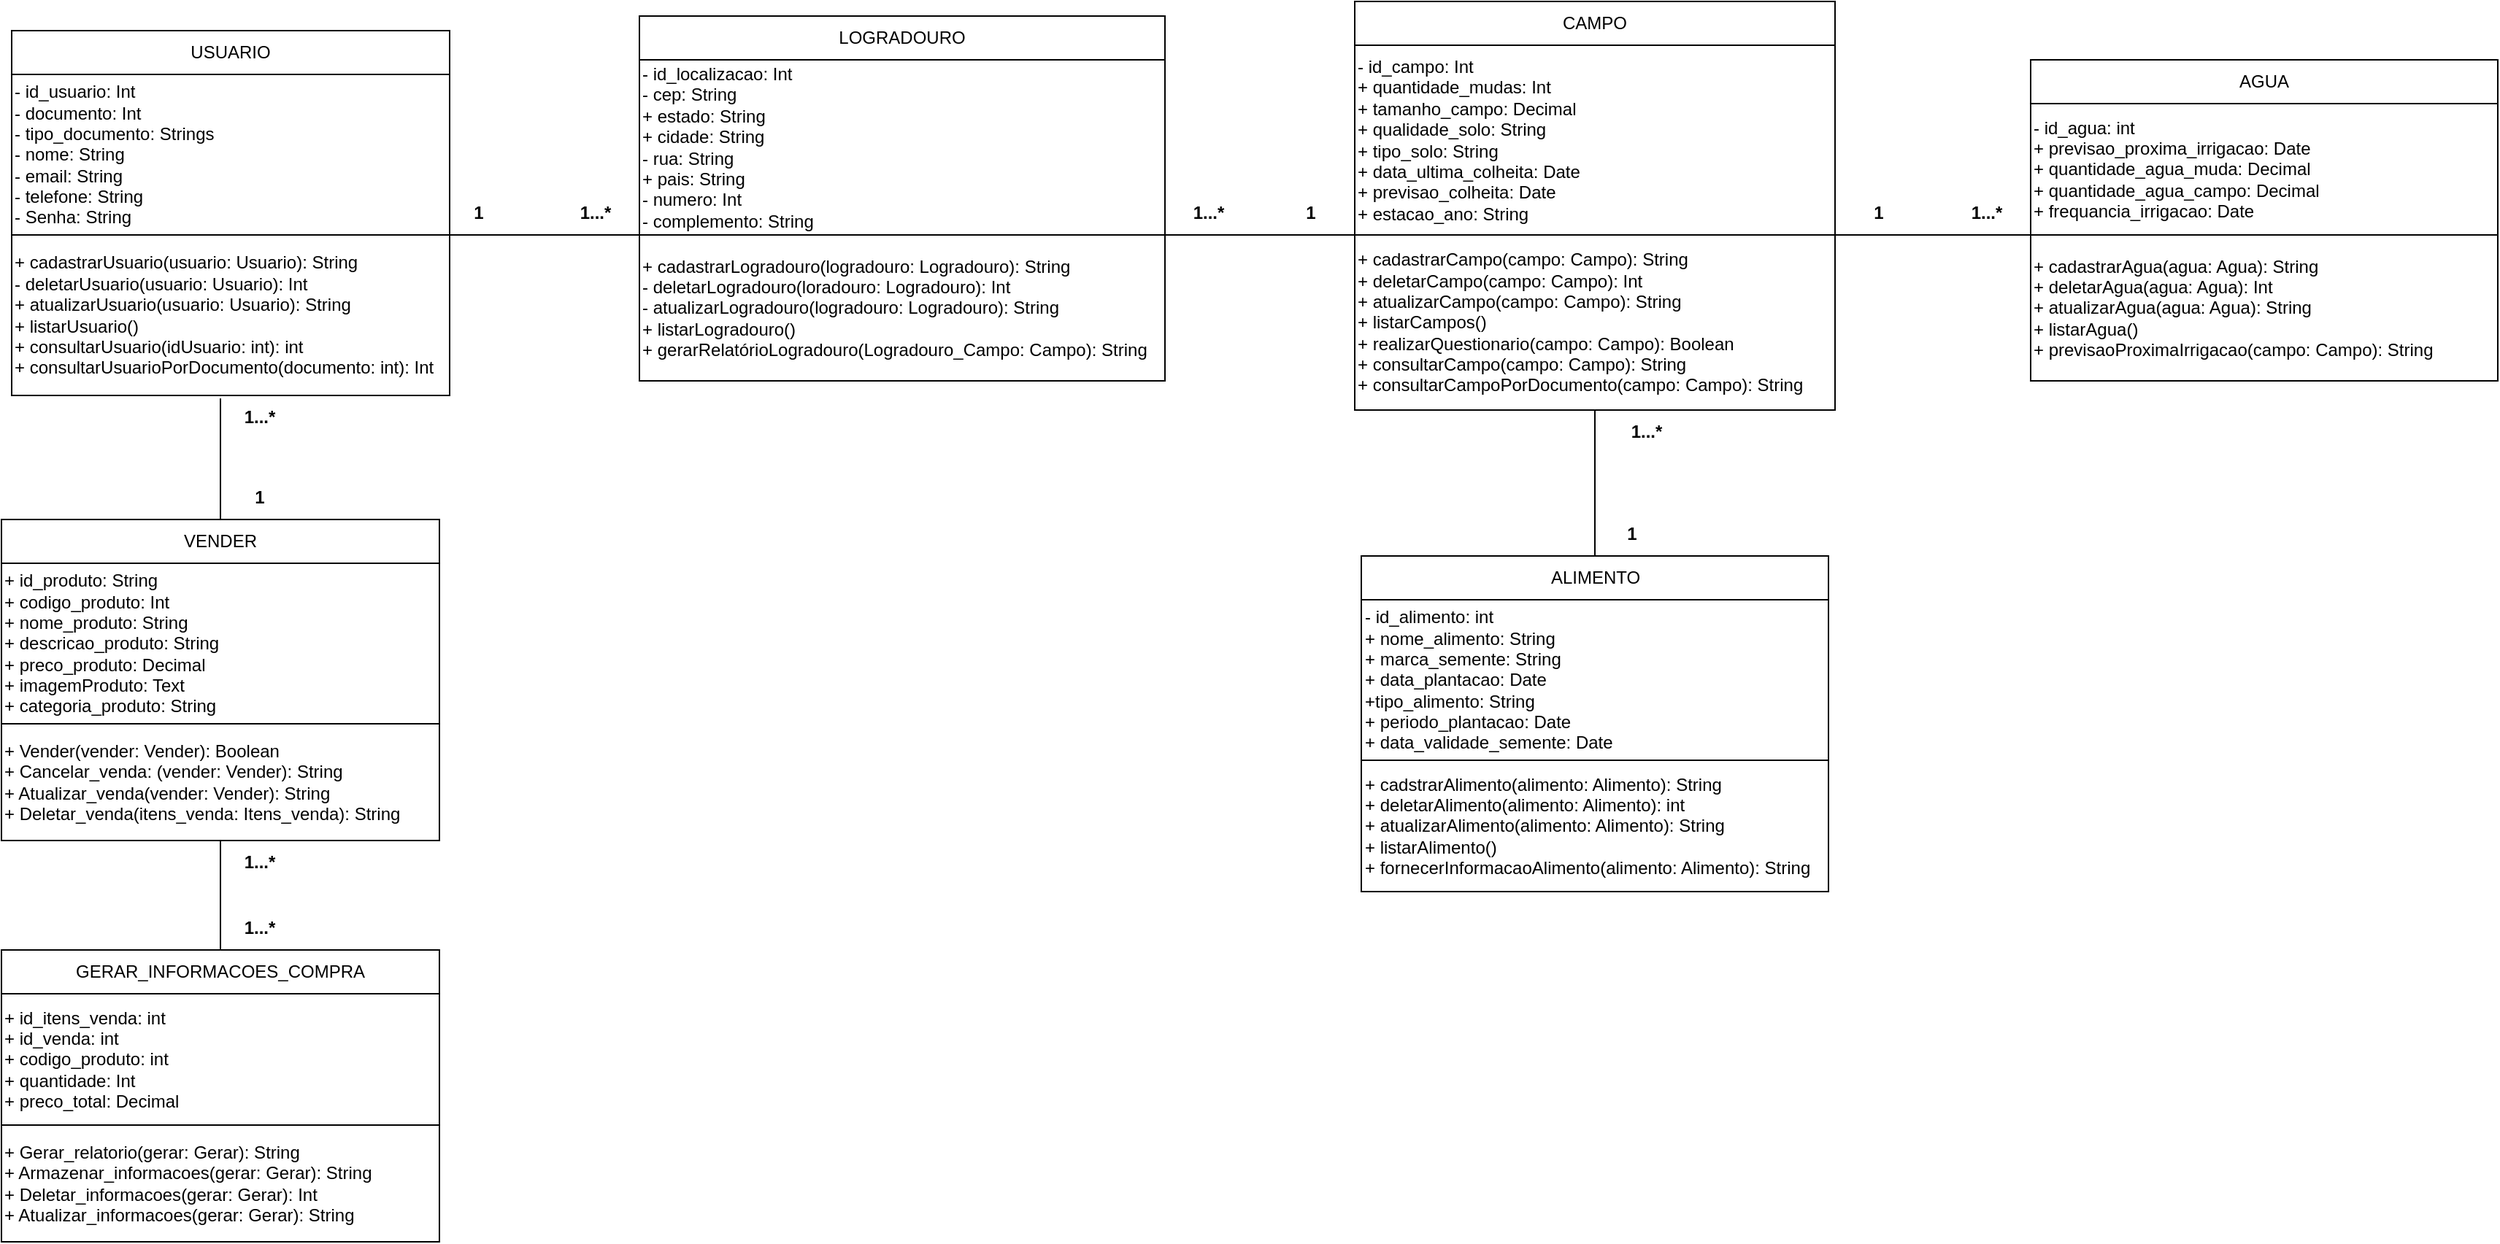 <mxfile version="24.8.2">
  <diagram name="Página-1" id="ytihJ-0XNnwM5QsC00rT">
    <mxGraphModel dx="2580" dy="1114" grid="1" gridSize="10" guides="1" tooltips="1" connect="1" arrows="1" fold="1" page="1" pageScale="1" pageWidth="827" pageHeight="1169" math="0" shadow="0">
      <root>
        <mxCell id="0" />
        <mxCell id="1" parent="0" />
        <mxCell id="_89sPNCxz9gJoZE8T32z-1" value="USUARIO" style="rounded=0;whiteSpace=wrap;html=1;" vertex="1" parent="1">
          <mxGeometry x="57" y="510" width="300" height="30" as="geometry" />
        </mxCell>
        <mxCell id="_89sPNCxz9gJoZE8T32z-2" value="- id_usuario: Int&lt;div&gt;- documento: Int&lt;/div&gt;&lt;div&gt;- tipo_documento: Strings&lt;/div&gt;&lt;div&gt;- nome: String&lt;/div&gt;&lt;div&gt;- email: String&lt;/div&gt;&lt;div&gt;- telefone: String&lt;/div&gt;&lt;div&gt;- Senha: String&lt;/div&gt;" style="rounded=0;whiteSpace=wrap;html=1;align=left;" vertex="1" parent="1">
          <mxGeometry x="57" y="540" width="300" height="110" as="geometry" />
        </mxCell>
        <mxCell id="_89sPNCxz9gJoZE8T32z-3" value="+ cadastrarUsuario(usuario: Usuario): String&lt;div&gt;- deletarUsuario&lt;span style=&quot;background-color: initial;&quot;&gt;(usuario: Usuario): Int&lt;/span&gt;&lt;/div&gt;&lt;div&gt;&lt;span style=&quot;background-color: initial;&quot;&gt;+ atualizarUsuario&lt;/span&gt;&lt;span style=&quot;background-color: initial;&quot;&gt;(usuario: Usuario): String&lt;/span&gt;&lt;/div&gt;&lt;div&gt;&lt;span style=&quot;background-color: initial;&quot;&gt;+ listarUsuario()&lt;/span&gt;&lt;/div&gt;&lt;div&gt;&lt;span style=&quot;background-color: initial;&quot;&gt;+ consultarUsuario(idUsuario: int): int&lt;/span&gt;&lt;/div&gt;&lt;div&gt;&lt;span style=&quot;background-color: initial;&quot;&gt;+ consultarUsuarioPorDocumento(documento: int): Int&lt;/span&gt;&lt;/div&gt;" style="rounded=0;whiteSpace=wrap;html=1;align=left;" vertex="1" parent="1">
          <mxGeometry x="57" y="650" width="300" height="110" as="geometry" />
        </mxCell>
        <mxCell id="_89sPNCxz9gJoZE8T32z-4" value="LOGRADOURO" style="rounded=0;whiteSpace=wrap;html=1;" vertex="1" parent="1">
          <mxGeometry x="487" y="500" width="360" height="30" as="geometry" />
        </mxCell>
        <mxCell id="_89sPNCxz9gJoZE8T32z-5" value="- id_localizacao: Int&lt;div&gt;- cep: String&lt;/div&gt;&lt;div&gt;+ estado: String&lt;/div&gt;&lt;div&gt;+ cidade: String&lt;/div&gt;&lt;div&gt;- rua: String&lt;/div&gt;&lt;div&gt;+ pais: String&lt;/div&gt;&lt;div&gt;- numero: Int&lt;/div&gt;&lt;div&gt;- complemento: String&lt;/div&gt;" style="rounded=0;whiteSpace=wrap;html=1;align=left;" vertex="1" parent="1">
          <mxGeometry x="487" y="530" width="360" height="120" as="geometry" />
        </mxCell>
        <mxCell id="_89sPNCxz9gJoZE8T32z-6" value="&lt;div&gt;&lt;span style=&quot;background-color: initial;&quot;&gt;+ cadastrarLogradouro(logradouro: Logradouro): String&lt;/span&gt;&lt;/div&gt;&lt;div&gt;&lt;span style=&quot;background-color: initial;&quot;&gt;- deletarLogradouro(loradouro: Logradouro): Int&lt;/span&gt;&lt;/div&gt;&lt;div&gt;- atualizarLogradouro(logradouro: Logradouro): String&lt;/div&gt;&lt;div&gt;+ listarLogradouro()&lt;/div&gt;&lt;div&gt;+ gerarRelatórioLogradouro(Logradouro_Campo: Campo): String&lt;/div&gt;" style="rounded=0;whiteSpace=wrap;html=1;align=left;" vertex="1" parent="1">
          <mxGeometry x="487" y="650" width="360" height="100" as="geometry" />
        </mxCell>
        <mxCell id="_89sPNCxz9gJoZE8T32z-8" value="&lt;b&gt;1&lt;/b&gt;" style="text;html=1;align=center;verticalAlign=middle;whiteSpace=wrap;rounded=0;" vertex="1" parent="1">
          <mxGeometry x="347" y="620" width="60" height="30" as="geometry" />
        </mxCell>
        <mxCell id="_89sPNCxz9gJoZE8T32z-9" value="&lt;b&gt;1...*&lt;/b&gt;" style="text;html=1;align=center;verticalAlign=middle;whiteSpace=wrap;rounded=0;" vertex="1" parent="1">
          <mxGeometry x="427" y="620" width="60" height="30" as="geometry" />
        </mxCell>
        <mxCell id="_89sPNCxz9gJoZE8T32z-10" value="CAMPO" style="rounded=0;whiteSpace=wrap;html=1;" vertex="1" parent="1">
          <mxGeometry x="977" y="490" width="329" height="30" as="geometry" />
        </mxCell>
        <mxCell id="_89sPNCxz9gJoZE8T32z-11" value="- id_campo: Int&lt;div&gt;+ quantidade_mudas: Int&lt;/div&gt;&lt;div&gt;&lt;span style=&quot;background-color: initial;&quot;&gt;+ tamanho_campo: Decimal&lt;/span&gt;&lt;/div&gt;&lt;div&gt;+ qualidade_solo: String&lt;/div&gt;&lt;div&gt;+ tipo_solo: String&lt;/div&gt;&lt;div&gt;+ data_ultima_colheita: Date&lt;/div&gt;&lt;div&gt;+ previsao_colheita: Date&lt;/div&gt;&lt;div&gt;+ estacao_ano: String&lt;/div&gt;" style="rounded=0;whiteSpace=wrap;html=1;align=left;" vertex="1" parent="1">
          <mxGeometry x="977" y="520" width="329" height="130" as="geometry" />
        </mxCell>
        <mxCell id="_89sPNCxz9gJoZE8T32z-12" value="&lt;div&gt;&lt;span style=&quot;background-color: initial;&quot;&gt;+ cadastrarCampo(campo: Campo): String&lt;/span&gt;&lt;/div&gt;&lt;div&gt;&lt;span style=&quot;background-color: initial;&quot;&gt;+ deletarCampo(campo: Campo): Int&lt;/span&gt;&lt;/div&gt;&lt;div&gt;&lt;span style=&quot;background-color: initial;&quot;&gt;+ atualizarCampo(campo: Campo): String&lt;/span&gt;&lt;/div&gt;&lt;div&gt;&lt;span style=&quot;background-color: initial;&quot;&gt;+ listarCampos()&lt;/span&gt;&lt;/div&gt;&lt;div&gt;&lt;span style=&quot;background-color: initial;&quot;&gt;+ realizarQuestionario&lt;/span&gt;&lt;span style=&quot;background-color: initial;&quot;&gt;(campo: Campo): Boolean&lt;/span&gt;&lt;/div&gt;&lt;div&gt;&lt;span style=&quot;background-color: initial;&quot;&gt;+ consultarCampo&lt;/span&gt;&lt;span style=&quot;background-color: initial;&quot;&gt;(campo: Campo): String&lt;/span&gt;&lt;/div&gt;&lt;div&gt;&lt;span style=&quot;background-color: initial;&quot;&gt;+ consultarCampoPorDocumento&lt;/span&gt;&lt;span style=&quot;background-color: initial;&quot;&gt;(campo: Campo): String&lt;/span&gt;&lt;/div&gt;" style="rounded=0;whiteSpace=wrap;html=1;align=left;" vertex="1" parent="1">
          <mxGeometry x="977" y="650" width="329" height="120" as="geometry" />
        </mxCell>
        <mxCell id="_89sPNCxz9gJoZE8T32z-13" value="" style="endArrow=none;html=1;rounded=0;exitX=1;exitY=0;exitDx=0;exitDy=0;entryX=0;entryY=0;entryDx=0;entryDy=0;" edge="1" parent="1" source="_89sPNCxz9gJoZE8T32z-6" target="_89sPNCxz9gJoZE8T32z-12">
          <mxGeometry width="50" height="50" relative="1" as="geometry">
            <mxPoint x="847" y="870" as="sourcePoint" />
            <mxPoint x="897" y="820" as="targetPoint" />
          </mxGeometry>
        </mxCell>
        <mxCell id="_89sPNCxz9gJoZE8T32z-14" value="&lt;b&gt;1...*&lt;/b&gt;" style="text;html=1;align=center;verticalAlign=middle;whiteSpace=wrap;rounded=0;" vertex="1" parent="1">
          <mxGeometry x="847" y="620" width="60" height="30" as="geometry" />
        </mxCell>
        <mxCell id="_89sPNCxz9gJoZE8T32z-15" value="&lt;b&gt;1&lt;/b&gt;" style="text;html=1;align=center;verticalAlign=middle;whiteSpace=wrap;rounded=0;" vertex="1" parent="1">
          <mxGeometry x="917" y="620" width="60" height="30" as="geometry" />
        </mxCell>
        <mxCell id="_89sPNCxz9gJoZE8T32z-17" value="" style="endArrow=none;html=1;rounded=0;exitX=1;exitY=0;exitDx=0;exitDy=0;entryX=0;entryY=0;entryDx=0;entryDy=0;" edge="1" parent="1" source="_89sPNCxz9gJoZE8T32z-3" target="_89sPNCxz9gJoZE8T32z-6">
          <mxGeometry width="50" height="50" relative="1" as="geometry">
            <mxPoint x="547" y="850" as="sourcePoint" />
            <mxPoint x="597" y="800" as="targetPoint" />
          </mxGeometry>
        </mxCell>
        <mxCell id="_89sPNCxz9gJoZE8T32z-18" value="ALIMENTO" style="rounded=0;whiteSpace=wrap;html=1;" vertex="1" parent="1">
          <mxGeometry x="981.5" y="870" width="320" height="30" as="geometry" />
        </mxCell>
        <mxCell id="_89sPNCxz9gJoZE8T32z-19" value="- id_alimento: int&lt;div&gt;+ nome_alimento: String&lt;/div&gt;&lt;div&gt;+ marca_semente: String&lt;/div&gt;&lt;div&gt;+ data_plantacao: Date&lt;/div&gt;&lt;div&gt;+tipo_alimento: String&lt;/div&gt;&lt;div&gt;+ periodo_plantacao: Date&lt;/div&gt;&lt;div&gt;+ data_validade_semente: Date&lt;/div&gt;" style="rounded=0;whiteSpace=wrap;html=1;align=left;" vertex="1" parent="1">
          <mxGeometry x="981.5" y="900" width="320" height="110" as="geometry" />
        </mxCell>
        <mxCell id="_89sPNCxz9gJoZE8T32z-20" value="&lt;div&gt;&lt;span style=&quot;background-color: initial;&quot;&gt;+ cadstrarAlimento(alimento: Alimento): String&lt;/span&gt;&lt;/div&gt;&lt;div&gt;&lt;span style=&quot;background-color: initial;&quot;&gt;+ deletarAlimento(alimento: Alimento): int&lt;/span&gt;&lt;/div&gt;&lt;div&gt;&lt;span style=&quot;background-color: initial;&quot;&gt;+ atualizarAlimento&lt;/span&gt;&lt;span style=&quot;background-color: initial;&quot;&gt;(alimento: Alimento): String&lt;/span&gt;&lt;/div&gt;&lt;div&gt;&lt;span style=&quot;background-color: initial;&quot;&gt;+ listarAlimento()&lt;/span&gt;&lt;/div&gt;&lt;div&gt;&lt;span style=&quot;background-color: initial;&quot;&gt;+ fornecerInformacaoAlimento&lt;/span&gt;&lt;span style=&quot;background-color: initial;&quot;&gt;(alimento: Alimento): String&lt;/span&gt;&lt;/div&gt;" style="rounded=0;whiteSpace=wrap;html=1;align=left;" vertex="1" parent="1">
          <mxGeometry x="981.5" y="1010" width="320" height="90" as="geometry" />
        </mxCell>
        <mxCell id="_89sPNCxz9gJoZE8T32z-21" value="&lt;b&gt;1&lt;/b&gt;" style="text;html=1;align=center;verticalAlign=middle;whiteSpace=wrap;rounded=0;" vertex="1" parent="1">
          <mxGeometry x="1137" y="840" width="60" height="30" as="geometry" />
        </mxCell>
        <mxCell id="_89sPNCxz9gJoZE8T32z-22" value="" style="endArrow=none;html=1;rounded=0;exitX=0.5;exitY=0;exitDx=0;exitDy=0;entryX=0.5;entryY=1;entryDx=0;entryDy=0;" edge="1" parent="1" source="_89sPNCxz9gJoZE8T32z-18" target="_89sPNCxz9gJoZE8T32z-12">
          <mxGeometry width="50" height="50" relative="1" as="geometry">
            <mxPoint x="1537" y="800" as="sourcePoint" />
            <mxPoint x="1587" y="750" as="targetPoint" />
          </mxGeometry>
        </mxCell>
        <mxCell id="_89sPNCxz9gJoZE8T32z-23" value="&lt;b&gt;1...*&lt;/b&gt;" style="text;html=1;align=center;verticalAlign=middle;whiteSpace=wrap;rounded=0;" vertex="1" parent="1">
          <mxGeometry x="1147" y="770" width="60" height="30" as="geometry" />
        </mxCell>
        <mxCell id="_89sPNCxz9gJoZE8T32z-25" value="VENDER" style="rounded=0;whiteSpace=wrap;html=1;" vertex="1" parent="1">
          <mxGeometry x="50" y="845" width="300" height="30" as="geometry" />
        </mxCell>
        <mxCell id="_89sPNCxz9gJoZE8T32z-26" value="+ id_produto: String&lt;div&gt;+ codigo_produto: Int&lt;/div&gt;&lt;div&gt;+ nome_produto: String&lt;/div&gt;&lt;div&gt;+ descricao_produto: String&lt;/div&gt;&lt;div&gt;+ preco_produto: Decimal&lt;/div&gt;&lt;div&gt;+ imagemProduto: Text&lt;/div&gt;&lt;div&gt;+ categoria_produto: String&lt;/div&gt;" style="rounded=0;whiteSpace=wrap;html=1;align=left;" vertex="1" parent="1">
          <mxGeometry x="50" y="875" width="300" height="110" as="geometry" />
        </mxCell>
        <mxCell id="_89sPNCxz9gJoZE8T32z-27" value="+ Vender(vender: Vender): Boolean&lt;div&gt;+ Cancelar_venda:&amp;nbsp;&lt;span style=&quot;background-color: initial;&quot;&gt;(vender: Vender): String&lt;/span&gt;&lt;/div&gt;&lt;div&gt;&lt;span style=&quot;background-color: initial;&quot;&gt;+ Atualizar_venda&lt;/span&gt;&lt;span style=&quot;background-color: initial;&quot;&gt;(vender: Vender): String&lt;/span&gt;&lt;/div&gt;&lt;div&gt;&lt;span style=&quot;background-color: initial;&quot;&gt;+ Deletar_venda(itens_venda: Itens_venda): String&lt;/span&gt;&lt;/div&gt;" style="rounded=0;whiteSpace=wrap;html=1;align=left;" vertex="1" parent="1">
          <mxGeometry x="50" y="985" width="300" height="80" as="geometry" />
        </mxCell>
        <mxCell id="_89sPNCxz9gJoZE8T32z-28" value="" style="endArrow=none;html=1;rounded=0;entryX=0.475;entryY=1.02;entryDx=0;entryDy=0;entryPerimeter=0;exitX=0.5;exitY=0;exitDx=0;exitDy=0;" edge="1" parent="1" source="_89sPNCxz9gJoZE8T32z-25" target="_89sPNCxz9gJoZE8T32z-3">
          <mxGeometry width="50" height="50" relative="1" as="geometry">
            <mxPoint x="567" y="950" as="sourcePoint" />
            <mxPoint x="617" y="900" as="targetPoint" />
            <Array as="points">
              <mxPoint x="200" y="762" />
            </Array>
          </mxGeometry>
        </mxCell>
        <mxCell id="_89sPNCxz9gJoZE8T32z-29" value="&lt;b&gt;1&lt;/b&gt;" style="text;html=1;align=center;verticalAlign=middle;whiteSpace=wrap;rounded=0;" vertex="1" parent="1">
          <mxGeometry x="197" y="815" width="60" height="30" as="geometry" />
        </mxCell>
        <mxCell id="_89sPNCxz9gJoZE8T32z-30" value="&lt;b&gt;1...*&lt;/b&gt;" style="text;html=1;align=center;verticalAlign=middle;whiteSpace=wrap;rounded=0;" vertex="1" parent="1">
          <mxGeometry x="197" y="760" width="60" height="30" as="geometry" />
        </mxCell>
        <mxCell id="_89sPNCxz9gJoZE8T32z-34" value="" style="edgeStyle=orthogonalEdgeStyle;rounded=0;orthogonalLoop=1;jettySize=auto;html=1;" edge="1" parent="1" source="_89sPNCxz9gJoZE8T32z-31" target="_89sPNCxz9gJoZE8T32z-33">
          <mxGeometry relative="1" as="geometry" />
        </mxCell>
        <mxCell id="_89sPNCxz9gJoZE8T32z-31" value="GERAR_INFORMACOES_COMPRA" style="rounded=0;whiteSpace=wrap;html=1;" vertex="1" parent="1">
          <mxGeometry x="50" y="1140" width="300" height="30" as="geometry" />
        </mxCell>
        <mxCell id="_89sPNCxz9gJoZE8T32z-32" value="+ id_itens_venda: int&lt;div&gt;+ id_venda: int&lt;/div&gt;&lt;div&gt;+ codigo_produto: int&lt;/div&gt;&lt;div&gt;+ quantidade: Int&lt;/div&gt;&lt;div&gt;+ preco_total: Decimal&lt;/div&gt;" style="rounded=0;whiteSpace=wrap;html=1;align=left;" vertex="1" parent="1">
          <mxGeometry x="50" y="1170" width="300" height="90" as="geometry" />
        </mxCell>
        <mxCell id="_89sPNCxz9gJoZE8T32z-33" value="+ Gerar_relatorio(gerar: Gerar): String&lt;div&gt;+ Armazenar_informacoes&lt;span style=&quot;background-color: initial;&quot;&gt;(gerar: Gerar): String&lt;/span&gt;&lt;/div&gt;&lt;div&gt;&lt;span style=&quot;background-color: initial;&quot;&gt;+ Deletar_informacoes&lt;/span&gt;&lt;span style=&quot;background-color: initial;&quot;&gt;(gerar: Gerar): Int&lt;/span&gt;&lt;/div&gt;&lt;div&gt;+ Atualizar_informacoes&lt;span style=&quot;background-color: initial;&quot;&gt;(gerar: Gerar): String&lt;/span&gt;&lt;/div&gt;" style="rounded=0;whiteSpace=wrap;html=1;align=left;" vertex="1" parent="1">
          <mxGeometry x="50" y="1260" width="300" height="80" as="geometry" />
        </mxCell>
        <mxCell id="_89sPNCxz9gJoZE8T32z-35" value="" style="endArrow=none;html=1;rounded=0;entryX=0.5;entryY=1;entryDx=0;entryDy=0;exitX=0.5;exitY=0;exitDx=0;exitDy=0;" edge="1" parent="1" source="_89sPNCxz9gJoZE8T32z-31" target="_89sPNCxz9gJoZE8T32z-27">
          <mxGeometry width="50" height="50" relative="1" as="geometry">
            <mxPoint x="477" y="1150" as="sourcePoint" />
            <mxPoint x="527" y="1100" as="targetPoint" />
          </mxGeometry>
        </mxCell>
        <mxCell id="_89sPNCxz9gJoZE8T32z-36" value="&lt;b&gt;1...*&lt;/b&gt;" style="text;html=1;align=center;verticalAlign=middle;whiteSpace=wrap;rounded=0;" vertex="1" parent="1">
          <mxGeometry x="197" y="1065" width="60" height="30" as="geometry" />
        </mxCell>
        <mxCell id="_89sPNCxz9gJoZE8T32z-37" value="&lt;b&gt;1...*&lt;/b&gt;" style="text;html=1;align=center;verticalAlign=middle;whiteSpace=wrap;rounded=0;" vertex="1" parent="1">
          <mxGeometry x="197" y="1110" width="60" height="30" as="geometry" />
        </mxCell>
        <mxCell id="_89sPNCxz9gJoZE8T32z-38" value="AGUA" style="rounded=0;whiteSpace=wrap;html=1;" vertex="1" parent="1">
          <mxGeometry x="1440" y="530" width="320" height="30" as="geometry" />
        </mxCell>
        <mxCell id="_89sPNCxz9gJoZE8T32z-39" value="- id_agua: int&lt;div&gt;+ previsao_proxima_irrigacao: Date&lt;/div&gt;&lt;div&gt;+ quantidade_agua_muda: Decimal&lt;/div&gt;&lt;div&gt;+ quantidade_agua_campo: Decimal&lt;/div&gt;&lt;div&gt;+ frequancia_irrigacao: Date&lt;/div&gt;" style="rounded=0;whiteSpace=wrap;html=1;align=left;" vertex="1" parent="1">
          <mxGeometry x="1440" y="560" width="320" height="90" as="geometry" />
        </mxCell>
        <mxCell id="_89sPNCxz9gJoZE8T32z-40" value="+ cadastrarAgua(agua: Agua): String&lt;div&gt;+ deletarAgua(agua: Agua): Int&lt;/div&gt;&lt;div&gt;+ atualizarAgua(agua: Agua): String&lt;/div&gt;&lt;div&gt;+ listarAgua()&lt;/div&gt;&lt;div&gt;+ previsaoProximaIrrigacao(campo: Campo): String&lt;/div&gt;" style="rounded=0;whiteSpace=wrap;html=1;align=left;" vertex="1" parent="1">
          <mxGeometry x="1440" y="650" width="320" height="100" as="geometry" />
        </mxCell>
        <mxCell id="_89sPNCxz9gJoZE8T32z-42" value="" style="endArrow=none;html=1;rounded=0;exitX=1;exitY=1;exitDx=0;exitDy=0;entryX=0;entryY=1;entryDx=0;entryDy=0;" edge="1" parent="1" source="_89sPNCxz9gJoZE8T32z-11" target="_89sPNCxz9gJoZE8T32z-39">
          <mxGeometry width="50" height="50" relative="1" as="geometry">
            <mxPoint x="1270" y="790" as="sourcePoint" />
            <mxPoint x="1320" y="740" as="targetPoint" />
          </mxGeometry>
        </mxCell>
        <mxCell id="_89sPNCxz9gJoZE8T32z-43" value="&lt;b&gt;1...*&lt;/b&gt;" style="text;html=1;align=center;verticalAlign=middle;whiteSpace=wrap;rounded=0;" vertex="1" parent="1">
          <mxGeometry x="1380" y="620" width="60" height="30" as="geometry" />
        </mxCell>
        <mxCell id="_89sPNCxz9gJoZE8T32z-44" value="&lt;b&gt;1&lt;/b&gt;" style="text;html=1;align=center;verticalAlign=middle;whiteSpace=wrap;rounded=0;" vertex="1" parent="1">
          <mxGeometry x="1306" y="620" width="60" height="30" as="geometry" />
        </mxCell>
      </root>
    </mxGraphModel>
  </diagram>
</mxfile>
